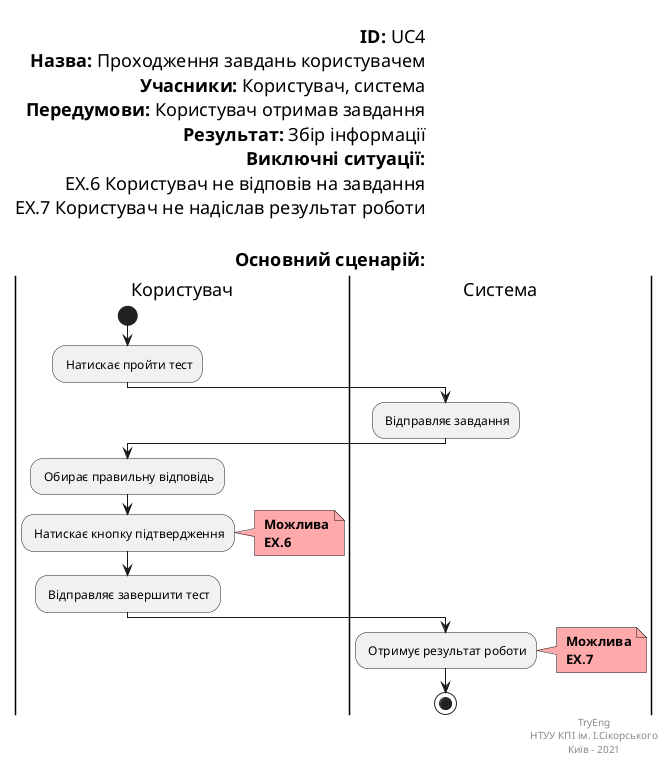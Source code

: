 @startuml
left header

        <font color=000 size=18><b>ID:</b> UC4
        <font color=000 size=18><b>Назва:</b> Проходження завдань користувачем
        <font color=000 size=18><b>Учасники:</b> Користувач, система
        <font color=000 size=18><b>Передумови:</b> Користувач отримав завдання
        <font color=000 size=18><b>Результат:</b> Збір інформації
        <font color=000 size=18><b>Виключні ситуації:</b>
        <font color=000 size=18> EX.6 Користувач не відповів на завдання
        <font color=000 size=18> EX.7 Користувач не надіслав результат роботи


        <font color=000 size=18><b>Основний сценарій:</b>
    end header

    |Користувач|
        start
        
        : Натискає пройти тест;
        
    |Система|
        
        : Відправляє завдання;
    |Користувач|
    
        : Обирає правильну відповідь;
        : Натискає кнопку підтвердження;
         note right #ffaaaa
        <b> Можлива
        <b> EX.6
        end note
        : Відправляє завершити тест;
    |Система|
        
        : Отримує результат роботи;
        note right #ffaaaa
        <b> Можлива
        <b> EX.7
        end note

        
 
        
        stop;
    
right footer
TryEng
НТУУ КПІ ім. І.Сікорського
Київ - 2021
end footer
@enduml
